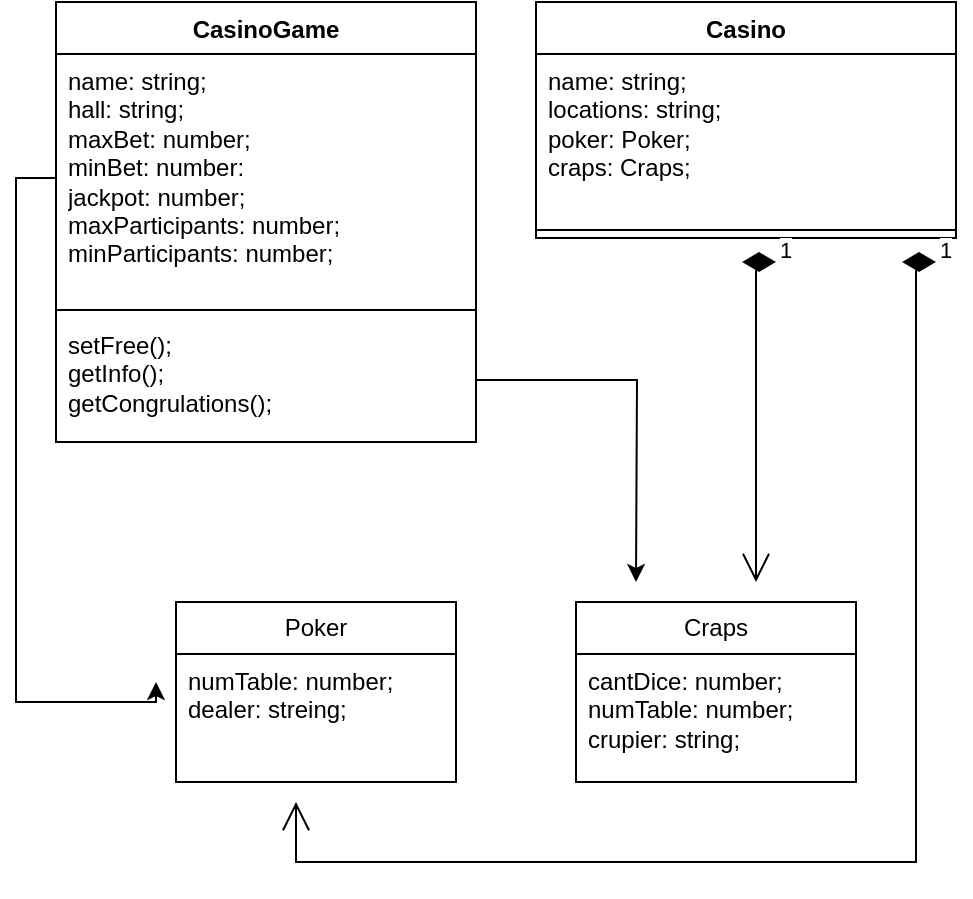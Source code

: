 <mxfile version="21.0.8" type="device"><diagram name="Page-1" id="3XNKczmG3ihL7-Rrg54K"><mxGraphModel dx="954" dy="616" grid="1" gridSize="10" guides="1" tooltips="1" connect="1" arrows="1" fold="1" page="1" pageScale="1" pageWidth="850" pageHeight="1100" math="0" shadow="0"><root><mxCell id="0"/><mxCell id="1" parent="0"/><mxCell id="PJ6So43RNzCFULMPSXlp-1" value="CasinoGame" style="swimlane;fontStyle=1;align=center;verticalAlign=top;childLayout=stackLayout;horizontal=1;startSize=26;horizontalStack=0;resizeParent=1;resizeParentMax=0;resizeLast=0;collapsible=1;marginBottom=0;whiteSpace=wrap;html=1;" vertex="1" parent="1"><mxGeometry x="250" y="40" width="210" height="220" as="geometry"/></mxCell><mxCell id="PJ6So43RNzCFULMPSXlp-19" style="edgeStyle=orthogonalEdgeStyle;rounded=0;orthogonalLoop=1;jettySize=auto;html=1;" edge="1" parent="PJ6So43RNzCFULMPSXlp-1" source="PJ6So43RNzCFULMPSXlp-2"><mxGeometry relative="1" as="geometry"><mxPoint x="50" y="340" as="targetPoint"/><Array as="points"><mxPoint x="-20" y="88"/><mxPoint x="-20" y="350"/><mxPoint x="50" y="350"/></Array></mxGeometry></mxCell><mxCell id="PJ6So43RNzCFULMPSXlp-2" value="name: string;&lt;br&gt;hall: string;&lt;br&gt;maxBet: number;&lt;br&gt;minBet: number:&lt;br&gt;jackpot: number;&lt;br&gt;maxParticipants: number;&lt;br&gt;minParticipants: number;" style="text;strokeColor=none;fillColor=none;align=left;verticalAlign=top;spacingLeft=4;spacingRight=4;overflow=hidden;rotatable=0;points=[[0,0.5],[1,0.5]];portConstraint=eastwest;whiteSpace=wrap;html=1;" vertex="1" parent="PJ6So43RNzCFULMPSXlp-1"><mxGeometry y="26" width="210" height="124" as="geometry"/></mxCell><mxCell id="PJ6So43RNzCFULMPSXlp-3" value="" style="line;strokeWidth=1;fillColor=none;align=left;verticalAlign=middle;spacingTop=-1;spacingLeft=3;spacingRight=3;rotatable=0;labelPosition=right;points=[];portConstraint=eastwest;strokeColor=inherit;" vertex="1" parent="PJ6So43RNzCFULMPSXlp-1"><mxGeometry y="150" width="210" height="8" as="geometry"/></mxCell><mxCell id="PJ6So43RNzCFULMPSXlp-20" style="edgeStyle=orthogonalEdgeStyle;rounded=0;orthogonalLoop=1;jettySize=auto;html=1;" edge="1" parent="PJ6So43RNzCFULMPSXlp-1" source="PJ6So43RNzCFULMPSXlp-4"><mxGeometry relative="1" as="geometry"><mxPoint x="290" y="290" as="targetPoint"/></mxGeometry></mxCell><mxCell id="PJ6So43RNzCFULMPSXlp-4" value="setFree();&lt;br&gt;getInfo();&lt;br&gt;getCongrulations();" style="text;strokeColor=none;fillColor=none;align=left;verticalAlign=top;spacingLeft=4;spacingRight=4;overflow=hidden;rotatable=0;points=[[0,0.5],[1,0.5]];portConstraint=eastwest;whiteSpace=wrap;html=1;" vertex="1" parent="PJ6So43RNzCFULMPSXlp-1"><mxGeometry y="158" width="210" height="62" as="geometry"/></mxCell><mxCell id="PJ6So43RNzCFULMPSXlp-5" value="Casino" style="swimlane;fontStyle=1;align=center;verticalAlign=top;childLayout=stackLayout;horizontal=1;startSize=26;horizontalStack=0;resizeParent=1;resizeParentMax=0;resizeLast=0;collapsible=1;marginBottom=0;whiteSpace=wrap;html=1;" vertex="1" parent="1"><mxGeometry x="490" y="40" width="210" height="118" as="geometry"/></mxCell><mxCell id="PJ6So43RNzCFULMPSXlp-6" value="name: string;&lt;br&gt;locations: string;&lt;br&gt;poker: Poker;&lt;br&gt;craps: Craps;&amp;nbsp;" style="text;strokeColor=none;fillColor=none;align=left;verticalAlign=top;spacingLeft=4;spacingRight=4;overflow=hidden;rotatable=0;points=[[0,0.5],[1,0.5]];portConstraint=eastwest;whiteSpace=wrap;html=1;" vertex="1" parent="PJ6So43RNzCFULMPSXlp-5"><mxGeometry y="26" width="210" height="84" as="geometry"/></mxCell><mxCell id="PJ6So43RNzCFULMPSXlp-7" value="" style="line;strokeWidth=1;fillColor=none;align=left;verticalAlign=middle;spacingTop=-1;spacingLeft=3;spacingRight=3;rotatable=0;labelPosition=right;points=[];portConstraint=eastwest;strokeColor=inherit;" vertex="1" parent="PJ6So43RNzCFULMPSXlp-5"><mxGeometry y="110" width="210" height="8" as="geometry"/></mxCell><mxCell id="PJ6So43RNzCFULMPSXlp-9" value="Poker" style="swimlane;fontStyle=0;childLayout=stackLayout;horizontal=1;startSize=26;fillColor=none;horizontalStack=0;resizeParent=1;resizeParentMax=0;resizeLast=0;collapsible=1;marginBottom=0;whiteSpace=wrap;html=1;" vertex="1" parent="1"><mxGeometry x="310" y="340" width="140" height="90" as="geometry"/></mxCell><mxCell id="PJ6So43RNzCFULMPSXlp-10" value="numTable: number;&lt;br&gt;dealer: streing;" style="text;strokeColor=none;fillColor=none;align=left;verticalAlign=top;spacingLeft=4;spacingRight=4;overflow=hidden;rotatable=0;points=[[0,0.5],[1,0.5]];portConstraint=eastwest;whiteSpace=wrap;html=1;" vertex="1" parent="PJ6So43RNzCFULMPSXlp-9"><mxGeometry y="26" width="140" height="64" as="geometry"/></mxCell><mxCell id="PJ6So43RNzCFULMPSXlp-13" value="Craps" style="swimlane;fontStyle=0;childLayout=stackLayout;horizontal=1;startSize=26;fillColor=none;horizontalStack=0;resizeParent=1;resizeParentMax=0;resizeLast=0;collapsible=1;marginBottom=0;whiteSpace=wrap;html=1;" vertex="1" parent="1"><mxGeometry x="510" y="340" width="140" height="90" as="geometry"/></mxCell><mxCell id="PJ6So43RNzCFULMPSXlp-14" value="cantDice: number;&lt;br&gt;numTable: number;&lt;br&gt;crupier: string;" style="text;strokeColor=none;fillColor=none;align=left;verticalAlign=top;spacingLeft=4;spacingRight=4;overflow=hidden;rotatable=0;points=[[0,0.5],[1,0.5]];portConstraint=eastwest;whiteSpace=wrap;html=1;" vertex="1" parent="PJ6So43RNzCFULMPSXlp-13"><mxGeometry y="26" width="140" height="64" as="geometry"/></mxCell><mxCell id="PJ6So43RNzCFULMPSXlp-22" value="1" style="endArrow=open;html=1;endSize=12;startArrow=diamondThin;startSize=14;startFill=1;edgeStyle=orthogonalEdgeStyle;align=left;verticalAlign=bottom;rounded=0;" edge="1" parent="1"><mxGeometry x="-1" y="3" relative="1" as="geometry"><mxPoint x="610" y="170" as="sourcePoint"/><mxPoint x="600" y="330" as="targetPoint"/><Array as="points"><mxPoint x="600" y="170"/><mxPoint x="600" y="320"/></Array></mxGeometry></mxCell><mxCell id="PJ6So43RNzCFULMPSXlp-23" value="1" style="endArrow=open;html=1;endSize=12;startArrow=diamondThin;startSize=14;startFill=1;edgeStyle=orthogonalEdgeStyle;align=left;verticalAlign=bottom;rounded=0;" edge="1" parent="1"><mxGeometry x="-1" y="3" relative="1" as="geometry"><mxPoint x="690" y="170" as="sourcePoint"/><mxPoint x="370" y="440" as="targetPoint"/><Array as="points"><mxPoint x="680" y="170"/><mxPoint x="680" y="470"/><mxPoint x="370" y="470"/></Array></mxGeometry></mxCell></root></mxGraphModel></diagram></mxfile>